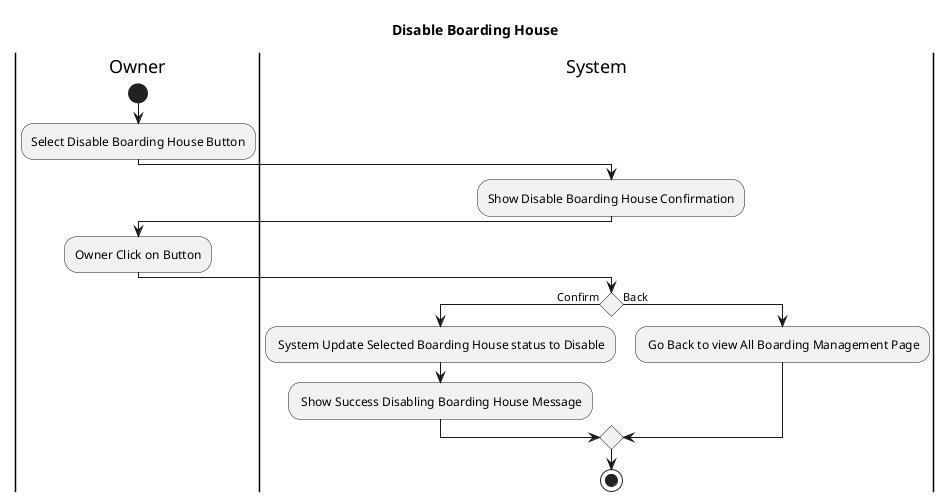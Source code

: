 @startuml
title Disable Boarding House
|Owner|
start 
    :Select Disable Boarding House Button;
|System|
    :Show Disable Boarding House Confirmation;
|Owner|
    :Owner Click on Button;
    |System|
If () then (Confirm)
    : System Update Selected Boarding House status to Disable;
    : Show Success Disabling Boarding House Message;
else (Back)
    : Go Back to view All Boarding Management Page;  
endif
stop
@enduml
